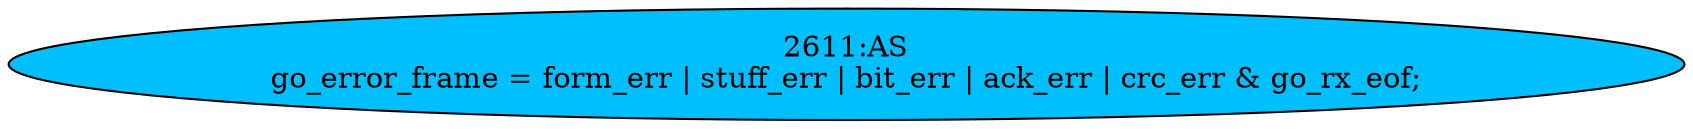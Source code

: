 strict digraph "" {
	node [label="\N"];
	"2611:AS"	 [ast="<pyverilog.vparser.ast.Assign object at 0x7f44f6b75f90>",
		def_var="['go_error_frame']",
		fillcolor=deepskyblue,
		label="2611:AS
go_error_frame = form_err | stuff_err | bit_err | ack_err | crc_err & go_rx_eof;",
		statements="[]",
		style=filled,
		typ=Assign,
		use_var="['form_err', 'stuff_err', 'bit_err', 'ack_err', 'crc_err', 'go_rx_eof']"];
}
